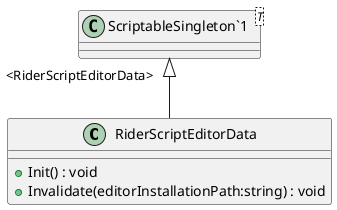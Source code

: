 @startuml
class RiderScriptEditorData {
    + Init() : void
    + Invalidate(editorInstallationPath:string) : void
}
class "ScriptableSingleton`1"<T> {
}
"ScriptableSingleton`1" "<RiderScriptEditorData>" <|-- RiderScriptEditorData
@enduml
